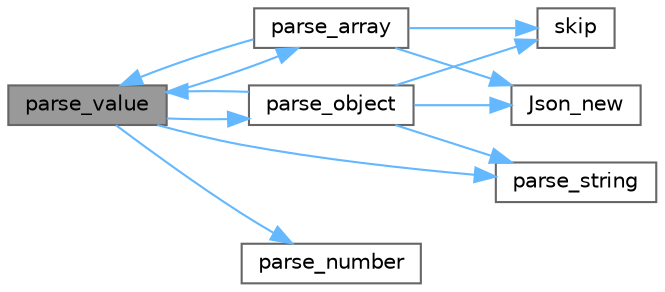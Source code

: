 digraph "parse_value"
{
 // LATEX_PDF_SIZE
  bgcolor="transparent";
  edge [fontname=Helvetica,fontsize=10,labelfontname=Helvetica,labelfontsize=10];
  node [fontname=Helvetica,fontsize=10,shape=box,height=0.2,width=0.4];
  rankdir="LR";
  Node1 [id="Node000001",label="parse_value",height=0.2,width=0.4,color="gray40", fillcolor="grey60", style="filled", fontcolor="black",tooltip=" "];
  Node1 -> Node2 [id="edge12_Node000001_Node000002",color="steelblue1",style="solid",tooltip=" "];
  Node2 [id="Node000002",label="parse_array",height=0.2,width=0.4,color="grey40", fillcolor="white", style="filled",URL="$_json_8c.html#a60f17386881b03cab2c4df5b2fb7d1d4",tooltip=" "];
  Node2 -> Node3 [id="edge13_Node000002_Node000003",color="steelblue1",style="solid",tooltip=" "];
  Node3 [id="Node000003",label="Json_new",height=0.2,width=0.4,color="grey40", fillcolor="white", style="filled",URL="$_json_8c.html#a7c852205714c794ff7374ce6712b7fcb",tooltip=" "];
  Node2 -> Node1 [id="edge14_Node000002_Node000001",color="steelblue1",style="solid",tooltip=" "];
  Node2 -> Node4 [id="edge15_Node000002_Node000004",color="steelblue1",style="solid",tooltip=" "];
  Node4 [id="Node000004",label="skip",height=0.2,width=0.4,color="grey40", fillcolor="white", style="filled",URL="$_json_8c.html#af38ca32489aef093745b4eb4673c64f3",tooltip=" "];
  Node1 -> Node5 [id="edge16_Node000001_Node000005",color="steelblue1",style="solid",tooltip=" "];
  Node5 [id="Node000005",label="parse_number",height=0.2,width=0.4,color="grey40", fillcolor="white", style="filled",URL="$_json_8c.html#aa002d830382e0edb6554ad97aad06b89",tooltip=" "];
  Node1 -> Node6 [id="edge17_Node000001_Node000006",color="steelblue1",style="solid",tooltip=" "];
  Node6 [id="Node000006",label="parse_object",height=0.2,width=0.4,color="grey40", fillcolor="white", style="filled",URL="$_json_8c.html#abeab93beca99465febc6b7ecedbc6cca",tooltip=" "];
  Node6 -> Node3 [id="edge18_Node000006_Node000003",color="steelblue1",style="solid",tooltip=" "];
  Node6 -> Node7 [id="edge19_Node000006_Node000007",color="steelblue1",style="solid",tooltip=" "];
  Node7 [id="Node000007",label="parse_string",height=0.2,width=0.4,color="grey40", fillcolor="white", style="filled",URL="$_json_8c.html#ad286771dd1a20a60c732fbaac6302c1a",tooltip=" "];
  Node6 -> Node1 [id="edge20_Node000006_Node000001",color="steelblue1",style="solid",tooltip=" "];
  Node6 -> Node4 [id="edge21_Node000006_Node000004",color="steelblue1",style="solid",tooltip=" "];
  Node1 -> Node7 [id="edge22_Node000001_Node000007",color="steelblue1",style="solid",tooltip=" "];
}
